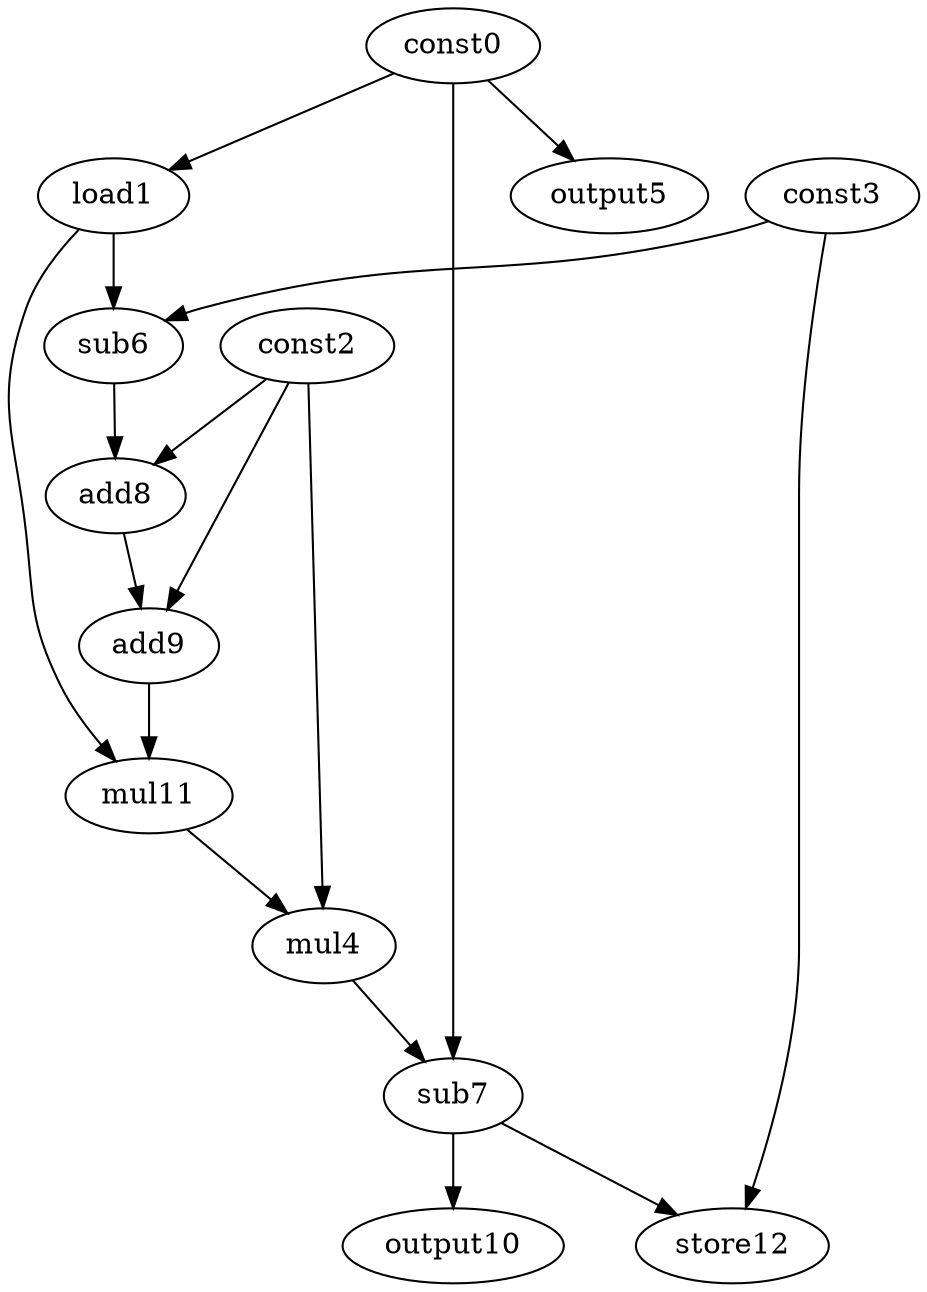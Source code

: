 digraph G { 
const0[opcode=const]; 
load1[opcode=load]; 
const2[opcode=const]; 
const3[opcode=const]; 
mul4[opcode=mul]; 
output5[opcode=output]; 
sub6[opcode=sub]; 
sub7[opcode=sub]; 
add8[opcode=add]; 
add9[opcode=add]; 
output10[opcode=output]; 
mul11[opcode=mul]; 
store12[opcode=store]; 
const0->load1[operand=0];
const0->output5[operand=0];
load1->sub6[operand=0];
const3->sub6[operand=1];
const2->add8[operand=0];
sub6->add8[operand=1];
add8->add9[operand=0];
const2->add9[operand=1];
add9->mul11[operand=0];
load1->mul11[operand=1];
const2->mul4[operand=0];
mul11->mul4[operand=1];
const0->sub7[operand=0];
mul4->sub7[operand=1];
sub7->output10[operand=0];
const3->store12[operand=0];
sub7->store12[operand=1];
}
